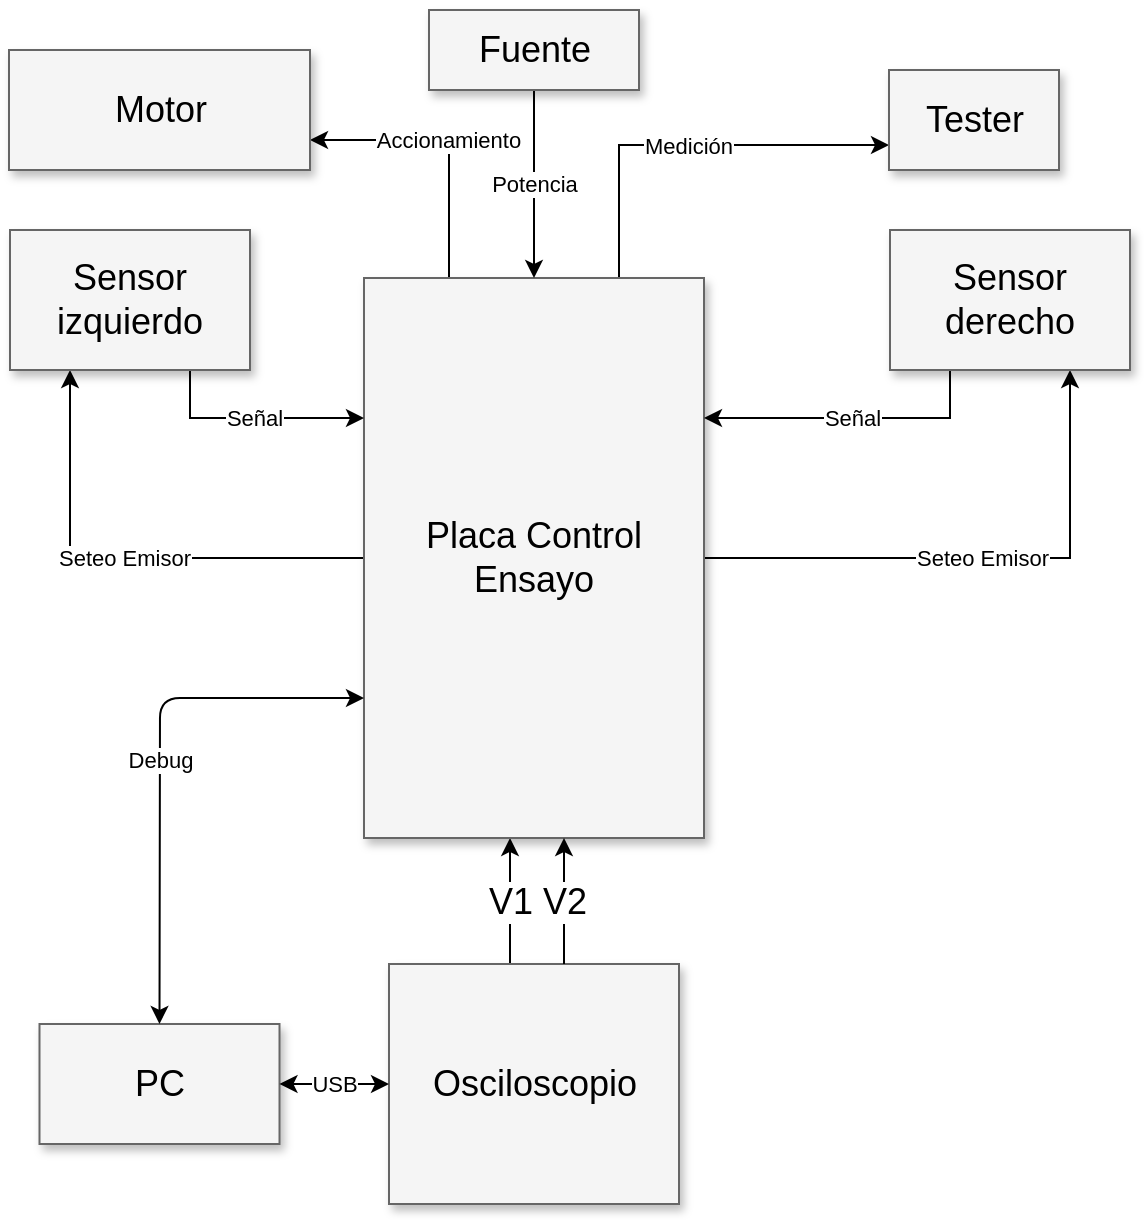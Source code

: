<mxfile version="14.4.8" type="github">
  <diagram name="Page-1" id="90a13364-a465-7bf4-72fc-28e22215d7a0">
    <mxGraphModel dx="868" dy="492" grid="1" gridSize="10" guides="1" tooltips="1" connect="1" arrows="1" fold="1" page="1" pageScale="1.5" pageWidth="1169" pageHeight="826" background="#ffffff" math="0" shadow="0">
      <root>
        <mxCell id="0" style=";html=1;" />
        <mxCell id="1" style=";html=1;" parent="0" />
        <mxCell id="3a17f1ce550125da-17" value="V1" style="edgeStyle=elbowEdgeStyle;rounded=0;html=1;startArrow=none;startFill=0;jettySize=auto;orthogonalLoop=1;fontSize=18;" parent="1" source="3a17f1ce550125da-10" target="3a17f1ce550125da-2" edge="1">
          <mxGeometry relative="1" as="geometry">
            <Array as="points">
              <mxPoint x="860" y="750" />
              <mxPoint x="907" y="754" />
            </Array>
          </mxGeometry>
        </mxCell>
        <mxCell id="r3yGvsSS8k74NbcU4GmC-4" value="Seteo Emisor" style="edgeStyle=orthogonalEdgeStyle;rounded=0;orthogonalLoop=1;jettySize=auto;html=1;entryX=0.25;entryY=1;entryDx=0;entryDy=0;" edge="1" parent="1" source="3a17f1ce550125da-2" target="7t8Mo2o31CorOEcW_fU1-1">
          <mxGeometry relative="1" as="geometry" />
        </mxCell>
        <mxCell id="r3yGvsSS8k74NbcU4GmC-7" value="Accionamiento" style="edgeStyle=orthogonalEdgeStyle;rounded=0;orthogonalLoop=1;jettySize=auto;html=1;exitX=0.25;exitY=0;exitDx=0;exitDy=0;entryX=1;entryY=0.75;entryDx=0;entryDy=0;" edge="1" parent="1" source="3a17f1ce550125da-2" target="r3yGvsSS8k74NbcU4GmC-5">
          <mxGeometry relative="1" as="geometry" />
        </mxCell>
        <mxCell id="r3yGvsSS8k74NbcU4GmC-8" value="Medición" style="edgeStyle=orthogonalEdgeStyle;rounded=0;orthogonalLoop=1;jettySize=auto;html=1;exitX=0.75;exitY=0;exitDx=0;exitDy=0;entryX=0;entryY=0.75;entryDx=0;entryDy=0;" edge="1" parent="1" source="3a17f1ce550125da-2" target="r3yGvsSS8k74NbcU4GmC-6">
          <mxGeometry relative="1" as="geometry" />
        </mxCell>
        <mxCell id="r3yGvsSS8k74NbcU4GmC-10" value="Seteo Emisor" style="edgeStyle=orthogonalEdgeStyle;rounded=0;orthogonalLoop=1;jettySize=auto;html=1;entryX=0.75;entryY=1;entryDx=0;entryDy=0;" edge="1" parent="1" source="3a17f1ce550125da-2" target="r3yGvsSS8k74NbcU4GmC-1">
          <mxGeometry relative="1" as="geometry">
            <mxPoint x="1220" y="520" as="targetPoint" />
          </mxGeometry>
        </mxCell>
        <mxCell id="3a17f1ce550125da-2" value="Placa Control Ensayo" style="whiteSpace=wrap;html=1;shadow=1;fontSize=18;fillColor=#f5f5f5;strokeColor=#666666;" parent="1" vertex="1">
          <mxGeometry x="787" y="454" width="170" height="280" as="geometry" />
        </mxCell>
        <mxCell id="3a17f1ce550125da-9" value="PC" style="whiteSpace=wrap;html=1;shadow=1;fontSize=18;fillColor=#f5f5f5;strokeColor=#666666;" parent="1" vertex="1">
          <mxGeometry x="624.75" y="827" width="120" height="60" as="geometry" />
        </mxCell>
        <mxCell id="3a17f1ce550125da-10" value="Osciloscopio" style="whiteSpace=wrap;html=1;shadow=1;fontSize=18;fillColor=#f5f5f5;strokeColor=#666666;" parent="1" vertex="1">
          <mxGeometry x="799.5" y="797" width="145" height="120" as="geometry" />
        </mxCell>
        <mxCell id="3a17f1ce550125da-23" value="V2" style="edgeStyle=elbowEdgeStyle;rounded=0;html=1;startArrow=none;startFill=0;jettySize=auto;orthogonalLoop=1;fontSize=18;" parent="1" edge="1" source="3a17f1ce550125da-10">
          <mxGeometry relative="1" as="geometry">
            <mxPoint x="887" y="774" as="sourcePoint" />
            <mxPoint x="887" y="734" as="targetPoint" />
            <Array as="points">
              <mxPoint x="887" y="754" />
              <mxPoint x="887" y="754" />
            </Array>
          </mxGeometry>
        </mxCell>
        <mxCell id="r3yGvsSS8k74NbcU4GmC-2" value="Señal" style="edgeStyle=orthogonalEdgeStyle;rounded=0;orthogonalLoop=1;jettySize=auto;html=1;exitX=0.75;exitY=1;exitDx=0;exitDy=0;entryX=0;entryY=0.25;entryDx=0;entryDy=0;" edge="1" parent="1" source="7t8Mo2o31CorOEcW_fU1-1" target="3a17f1ce550125da-2">
          <mxGeometry relative="1" as="geometry" />
        </mxCell>
        <mxCell id="7t8Mo2o31CorOEcW_fU1-1" value="Sensor izquierdo" style="whiteSpace=wrap;html=1;shadow=1;fontSize=18;fillColor=#f5f5f5;strokeColor=#666666;" parent="1" vertex="1">
          <mxGeometry x="610" y="430" width="120" height="70" as="geometry" />
        </mxCell>
        <mxCell id="r3yGvsSS8k74NbcU4GmC-9" value="Señal" style="edgeStyle=orthogonalEdgeStyle;rounded=0;orthogonalLoop=1;jettySize=auto;html=1;exitX=0.25;exitY=1;exitDx=0;exitDy=0;entryX=1;entryY=0.25;entryDx=0;entryDy=0;" edge="1" parent="1" source="r3yGvsSS8k74NbcU4GmC-1" target="3a17f1ce550125da-2">
          <mxGeometry relative="1" as="geometry" />
        </mxCell>
        <mxCell id="r3yGvsSS8k74NbcU4GmC-1" value="Sensor derecho" style="whiteSpace=wrap;html=1;shadow=1;fontSize=18;fillColor=#f5f5f5;strokeColor=#666666;" vertex="1" parent="1">
          <mxGeometry x="1050" y="430" width="120" height="70" as="geometry" />
        </mxCell>
        <mxCell id="r3yGvsSS8k74NbcU4GmC-5" value="&lt;div&gt;Motor&lt;br&gt;&lt;/div&gt;" style="whiteSpace=wrap;html=1;shadow=1;fontSize=18;fillColor=#f5f5f5;strokeColor=#666666;" vertex="1" parent="1">
          <mxGeometry x="609.5" y="340" width="150.5" height="60" as="geometry" />
        </mxCell>
        <mxCell id="r3yGvsSS8k74NbcU4GmC-6" value="Tester" style="whiteSpace=wrap;html=1;shadow=1;fontSize=18;fillColor=#f5f5f5;strokeColor=#666666;" vertex="1" parent="1">
          <mxGeometry x="1049.5" y="350" width="85" height="50" as="geometry" />
        </mxCell>
        <mxCell id="r3yGvsSS8k74NbcU4GmC-12" value="Potencia" style="edgeStyle=orthogonalEdgeStyle;rounded=0;orthogonalLoop=1;jettySize=auto;html=1;entryX=0.5;entryY=0;entryDx=0;entryDy=0;" edge="1" parent="1" source="r3yGvsSS8k74NbcU4GmC-11" target="3a17f1ce550125da-2">
          <mxGeometry relative="1" as="geometry" />
        </mxCell>
        <mxCell id="r3yGvsSS8k74NbcU4GmC-11" value="Fuente" style="whiteSpace=wrap;html=1;shadow=1;fontSize=18;fillColor=#f5f5f5;strokeColor=#666666;" vertex="1" parent="1">
          <mxGeometry x="819.5" y="320" width="105" height="40" as="geometry" />
        </mxCell>
        <mxCell id="r3yGvsSS8k74NbcU4GmC-13" value="USB" style="endArrow=classic;startArrow=classic;html=1;exitX=1;exitY=0.5;exitDx=0;exitDy=0;entryX=0;entryY=0.5;entryDx=0;entryDy=0;" edge="1" parent="1" source="3a17f1ce550125da-9" target="3a17f1ce550125da-10">
          <mxGeometry width="50" height="50" relative="1" as="geometry">
            <mxPoint x="850" y="690" as="sourcePoint" />
            <mxPoint x="900" y="640" as="targetPoint" />
          </mxGeometry>
        </mxCell>
        <mxCell id="r3yGvsSS8k74NbcU4GmC-14" value="Debug" style="endArrow=classic;startArrow=classic;html=1;exitX=0.5;exitY=0;exitDx=0;exitDy=0;entryX=0;entryY=0.75;entryDx=0;entryDy=0;" edge="1" parent="1" source="3a17f1ce550125da-9" target="3a17f1ce550125da-2">
          <mxGeometry width="50" height="50" relative="1" as="geometry">
            <mxPoint x="640" y="720" as="sourcePoint" />
            <mxPoint x="690" y="670" as="targetPoint" />
            <Array as="points">
              <mxPoint x="685" y="664" />
            </Array>
          </mxGeometry>
        </mxCell>
      </root>
    </mxGraphModel>
  </diagram>
</mxfile>
